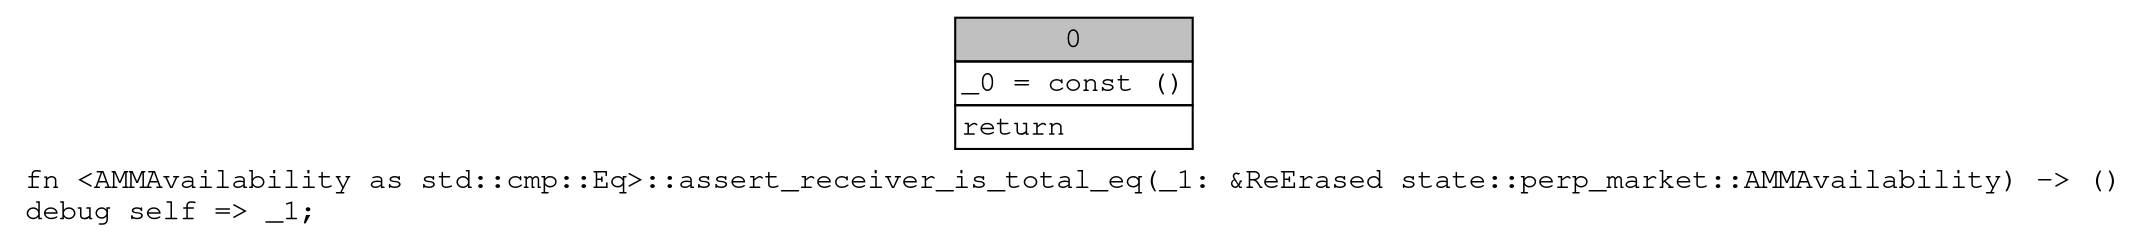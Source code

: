 digraph Mir_0_17267 {
    graph [fontname="Courier, monospace"];
    node [fontname="Courier, monospace"];
    edge [fontname="Courier, monospace"];
    label=<fn &lt;AMMAvailability as std::cmp::Eq&gt;::assert_receiver_is_total_eq(_1: &amp;ReErased state::perp_market::AMMAvailability) -&gt; ()<br align="left"/>debug self =&gt; _1;<br align="left"/>>;
    bb0__0_17267 [shape="none", label=<<table border="0" cellborder="1" cellspacing="0"><tr><td bgcolor="gray" align="center" colspan="1">0</td></tr><tr><td align="left" balign="left">_0 = const ()<br/></td></tr><tr><td align="left">return</td></tr></table>>];
}
